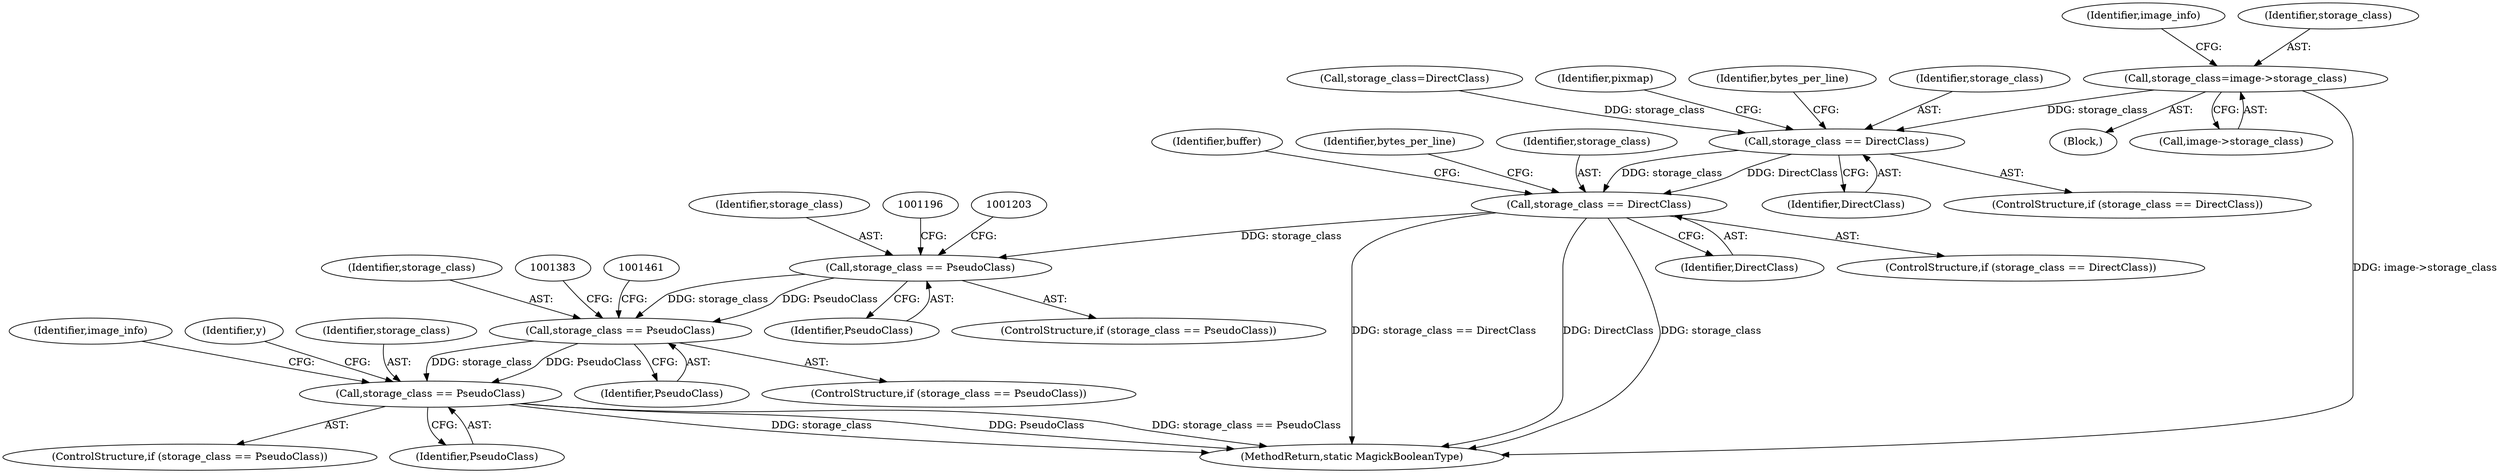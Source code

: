 digraph "0_ImageMagick_0f6fc2d5bf8f500820c3dbcf0d23ee14f2d9f734_4@pointer" {
"1000395" [label="(Call,storage_class=image->storage_class)"];
"1000410" [label="(Call,storage_class == DirectClass)"];
"1000461" [label="(Call,storage_class == DirectClass)"];
"1001192" [label="(Call,storage_class == PseudoClass)"];
"1001378" [label="(Call,storage_class == PseudoClass)"];
"1001543" [label="(Call,storage_class == PseudoClass)"];
"1000119" [label="(Block,)"];
"1000403" [label="(Identifier,image_info)"];
"1001542" [label="(ControlStructure,if (storage_class == PseudoClass))"];
"1001380" [label="(Identifier,PseudoClass)"];
"1000397" [label="(Call,image->storage_class)"];
"1000461" [label="(Call,storage_class == DirectClass)"];
"1001192" [label="(Call,storage_class == PseudoClass)"];
"1001379" [label="(Identifier,storage_class)"];
"1001543" [label="(Call,storage_class == PseudoClass)"];
"1000475" [label="(Identifier,buffer)"];
"1000406" [label="(Call,storage_class=DirectClass)"];
"1000416" [label="(Identifier,pixmap)"];
"1000395" [label="(Call,storage_class=image->storage_class)"];
"1000465" [label="(Identifier,bytes_per_line)"];
"1001194" [label="(Identifier,PseudoClass)"];
"1001377" [label="(ControlStructure,if (storage_class == PseudoClass))"];
"1001378" [label="(Call,storage_class == PseudoClass)"];
"1001948" [label="(MethodReturn,static MagickBooleanType)"];
"1000456" [label="(Identifier,bytes_per_line)"];
"1000396" [label="(Identifier,storage_class)"];
"1000412" [label="(Identifier,DirectClass)"];
"1000410" [label="(Call,storage_class == DirectClass)"];
"1001191" [label="(ControlStructure,if (storage_class == PseudoClass))"];
"1000411" [label="(Identifier,storage_class)"];
"1000462" [label="(Identifier,storage_class)"];
"1001545" [label="(Identifier,PseudoClass)"];
"1001193" [label="(Identifier,storage_class)"];
"1000463" [label="(Identifier,DirectClass)"];
"1001645" [label="(Identifier,image_info)"];
"1000409" [label="(ControlStructure,if (storage_class == DirectClass))"];
"1001548" [label="(Identifier,y)"];
"1001544" [label="(Identifier,storage_class)"];
"1000460" [label="(ControlStructure,if (storage_class == DirectClass))"];
"1000395" -> "1000119"  [label="AST: "];
"1000395" -> "1000397"  [label="CFG: "];
"1000396" -> "1000395"  [label="AST: "];
"1000397" -> "1000395"  [label="AST: "];
"1000403" -> "1000395"  [label="CFG: "];
"1000395" -> "1001948"  [label="DDG: image->storage_class"];
"1000395" -> "1000410"  [label="DDG: storage_class"];
"1000410" -> "1000409"  [label="AST: "];
"1000410" -> "1000412"  [label="CFG: "];
"1000411" -> "1000410"  [label="AST: "];
"1000412" -> "1000410"  [label="AST: "];
"1000416" -> "1000410"  [label="CFG: "];
"1000456" -> "1000410"  [label="CFG: "];
"1000406" -> "1000410"  [label="DDG: storage_class"];
"1000410" -> "1000461"  [label="DDG: storage_class"];
"1000410" -> "1000461"  [label="DDG: DirectClass"];
"1000461" -> "1000460"  [label="AST: "];
"1000461" -> "1000463"  [label="CFG: "];
"1000462" -> "1000461"  [label="AST: "];
"1000463" -> "1000461"  [label="AST: "];
"1000465" -> "1000461"  [label="CFG: "];
"1000475" -> "1000461"  [label="CFG: "];
"1000461" -> "1001948"  [label="DDG: storage_class == DirectClass"];
"1000461" -> "1001948"  [label="DDG: DirectClass"];
"1000461" -> "1001948"  [label="DDG: storage_class"];
"1000461" -> "1001192"  [label="DDG: storage_class"];
"1001192" -> "1001191"  [label="AST: "];
"1001192" -> "1001194"  [label="CFG: "];
"1001193" -> "1001192"  [label="AST: "];
"1001194" -> "1001192"  [label="AST: "];
"1001196" -> "1001192"  [label="CFG: "];
"1001203" -> "1001192"  [label="CFG: "];
"1001192" -> "1001378"  [label="DDG: storage_class"];
"1001192" -> "1001378"  [label="DDG: PseudoClass"];
"1001378" -> "1001377"  [label="AST: "];
"1001378" -> "1001380"  [label="CFG: "];
"1001379" -> "1001378"  [label="AST: "];
"1001380" -> "1001378"  [label="AST: "];
"1001383" -> "1001378"  [label="CFG: "];
"1001461" -> "1001378"  [label="CFG: "];
"1001378" -> "1001543"  [label="DDG: storage_class"];
"1001378" -> "1001543"  [label="DDG: PseudoClass"];
"1001543" -> "1001542"  [label="AST: "];
"1001543" -> "1001545"  [label="CFG: "];
"1001544" -> "1001543"  [label="AST: "];
"1001545" -> "1001543"  [label="AST: "];
"1001548" -> "1001543"  [label="CFG: "];
"1001645" -> "1001543"  [label="CFG: "];
"1001543" -> "1001948"  [label="DDG: storage_class"];
"1001543" -> "1001948"  [label="DDG: PseudoClass"];
"1001543" -> "1001948"  [label="DDG: storage_class == PseudoClass"];
}
